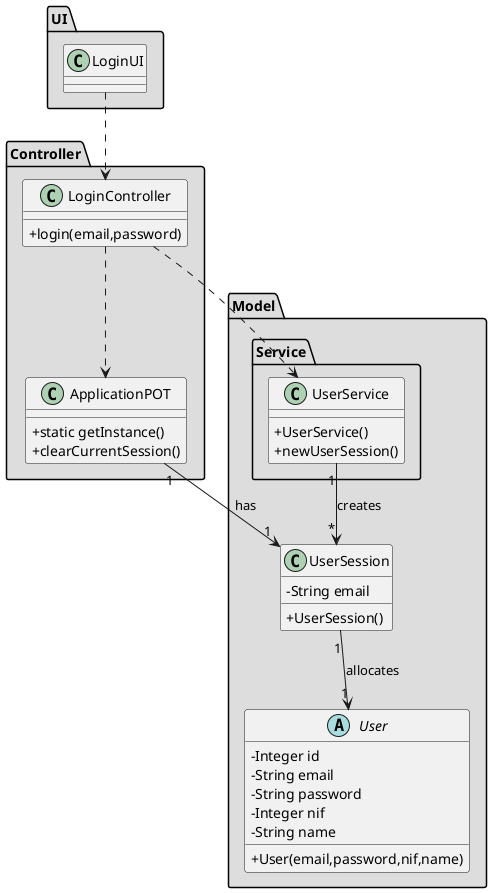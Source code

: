 @startuml
skinparam classAttributeIconSize 0


package "Controller" #DDDDDD {
class ApplicationPOT
{
  +static getInstance()
  +clearCurrentSession()
}
}


package "UI" #DDDDDD {
class LoginUI{

}
}


package "Controller" #DDDDDD {
class LoginController{
+login(email,password)
}
}


package "Model" #DDDDDD {

}




package "Model" #DDDDDD {
abstract class User{
-Integer id
-String email
-String password
-Integer nif
-String name
+User(email,password,nif,name)
}

package "Service" {

class UserService{
+UserService()
+newUserSession()
}

}

class UserSession{
-String email
+UserSession()
}

}






LoginUI ..> LoginController
LoginController ..> ApplicationPOT
LoginController ..> UserService
UserService "1" --> "*" UserSession : creates
ApplicationPOT "1" --> "1" UserSession : has
UserSession "1" --> "1" User : allocates


@enduml
